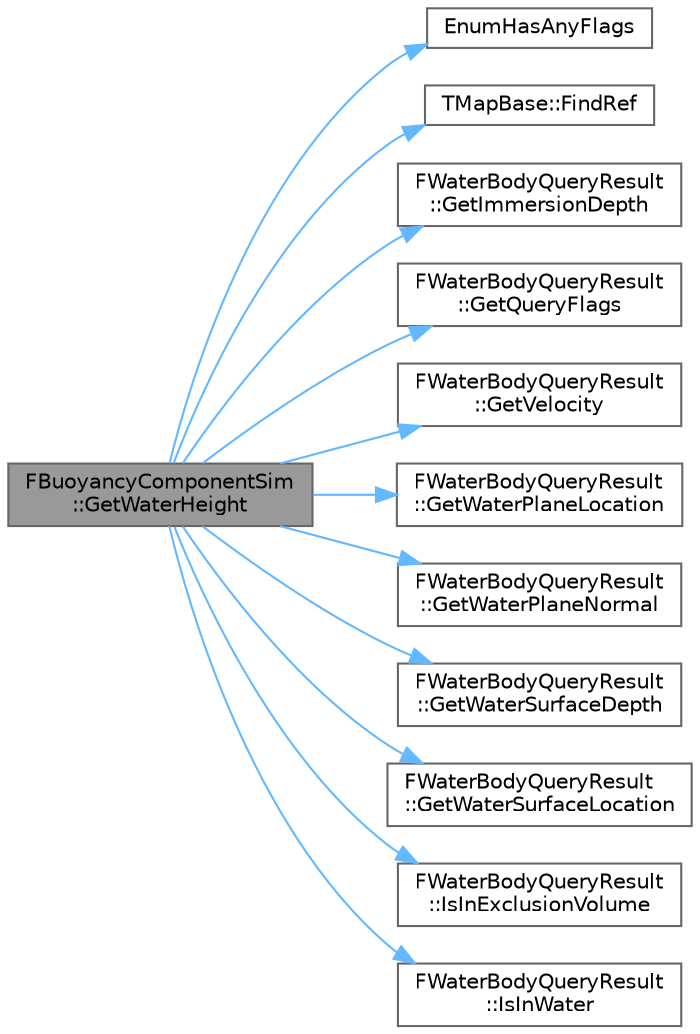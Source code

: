 digraph "FBuoyancyComponentSim::GetWaterHeight"
{
 // INTERACTIVE_SVG=YES
 // LATEX_PDF_SIZE
  bgcolor="transparent";
  edge [fontname=Helvetica,fontsize=10,labelfontname=Helvetica,labelfontsize=10];
  node [fontname=Helvetica,fontsize=10,shape=box,height=0.2,width=0.4];
  rankdir="LR";
  Node1 [id="Node000001",label="FBuoyancyComponentSim\l::GetWaterHeight",height=0.2,width=0.4,color="gray40", fillcolor="grey60", style="filled", fontcolor="black",tooltip=" "];
  Node1 -> Node2 [id="edge1_Node000001_Node000002",color="steelblue1",style="solid",tooltip=" "];
  Node2 [id="Node000002",label="EnumHasAnyFlags",height=0.2,width=0.4,color="grey40", fillcolor="white", style="filled",URL="$d8/de7/EnumClassFlags_8h.html#a584482cc5c314e3e8ea8d24c7adf9f6e",tooltip=" "];
  Node1 -> Node3 [id="edge2_Node000001_Node000003",color="steelblue1",style="solid",tooltip=" "];
  Node3 [id="Node000003",label="TMapBase::FindRef",height=0.2,width=0.4,color="grey40", fillcolor="white", style="filled",URL="$d8/dad/classTMapBase.html#a2c3eb64008c11588104e5dc7595bf5c5",tooltip="Find the value associated with a specified key."];
  Node1 -> Node4 [id="edge3_Node000001_Node000004",color="steelblue1",style="solid",tooltip=" "];
  Node4 [id="Node000004",label="FWaterBodyQueryResult\l::GetImmersionDepth",height=0.2,width=0.4,color="grey40", fillcolor="white", style="filled",URL="$d8/dec/structFWaterBodyQueryResult.html#a6aed04f128e2cabea1a06957863962ed",tooltip=" "];
  Node1 -> Node5 [id="edge4_Node000001_Node000005",color="steelblue1",style="solid",tooltip=" "];
  Node5 [id="Node000005",label="FWaterBodyQueryResult\l::GetQueryFlags",height=0.2,width=0.4,color="grey40", fillcolor="white", style="filled",URL="$d8/dec/structFWaterBodyQueryResult.html#a21bfa06c3c14942d9cfa6f305b2ad4c3",tooltip=" "];
  Node1 -> Node6 [id="edge5_Node000001_Node000006",color="steelblue1",style="solid",tooltip=" "];
  Node6 [id="Node000006",label="FWaterBodyQueryResult\l::GetVelocity",height=0.2,width=0.4,color="grey40", fillcolor="white", style="filled",URL="$d8/dec/structFWaterBodyQueryResult.html#a5d76d5e7b031edfc3f1074692858e368",tooltip=" "];
  Node1 -> Node7 [id="edge6_Node000001_Node000007",color="steelblue1",style="solid",tooltip=" "];
  Node7 [id="Node000007",label="FWaterBodyQueryResult\l::GetWaterPlaneLocation",height=0.2,width=0.4,color="grey40", fillcolor="white", style="filled",URL="$d8/dec/structFWaterBodyQueryResult.html#aa1db07af80bb3ade61f75ae2c928b266",tooltip=" "];
  Node1 -> Node8 [id="edge7_Node000001_Node000008",color="steelblue1",style="solid",tooltip=" "];
  Node8 [id="Node000008",label="FWaterBodyQueryResult\l::GetWaterPlaneNormal",height=0.2,width=0.4,color="grey40", fillcolor="white", style="filled",URL="$d8/dec/structFWaterBodyQueryResult.html#a0cd89393d8d101c4c42abcd5009c9954",tooltip=" "];
  Node1 -> Node9 [id="edge8_Node000001_Node000009",color="steelblue1",style="solid",tooltip=" "];
  Node9 [id="Node000009",label="FWaterBodyQueryResult\l::GetWaterSurfaceDepth",height=0.2,width=0.4,color="grey40", fillcolor="white", style="filled",URL="$d8/dec/structFWaterBodyQueryResult.html#a0f981577111007e61938ad4a150c1b04",tooltip=" "];
  Node1 -> Node10 [id="edge9_Node000001_Node000010",color="steelblue1",style="solid",tooltip=" "];
  Node10 [id="Node000010",label="FWaterBodyQueryResult\l::GetWaterSurfaceLocation",height=0.2,width=0.4,color="grey40", fillcolor="white", style="filled",URL="$d8/dec/structFWaterBodyQueryResult.html#a6a42b5984daff0e0767194ad8d27aee6",tooltip=" "];
  Node1 -> Node11 [id="edge10_Node000001_Node000011",color="steelblue1",style="solid",tooltip=" "];
  Node11 [id="Node000011",label="FWaterBodyQueryResult\l::IsInExclusionVolume",height=0.2,width=0.4,color="grey40", fillcolor="white", style="filled",URL="$d8/dec/structFWaterBodyQueryResult.html#aca0478fddc1b35181fa7abdcfe622815",tooltip=" "];
  Node1 -> Node12 [id="edge11_Node000001_Node000012",color="steelblue1",style="solid",tooltip=" "];
  Node12 [id="Node000012",label="FWaterBodyQueryResult\l::IsInWater",height=0.2,width=0.4,color="grey40", fillcolor="white", style="filled",URL="$d8/dec/structFWaterBodyQueryResult.html#aee9f0afea71d24ce97079df2cb2ba41f",tooltip=" "];
}
